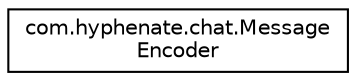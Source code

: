 digraph "类继承关系图"
{
  edge [fontname="Helvetica",fontsize="10",labelfontname="Helvetica",labelfontsize="10"];
  node [fontname="Helvetica",fontsize="10",shape=record];
  rankdir="LR";
  Node1 [label="com.hyphenate.chat.Message\lEncoder",height=0.2,width=0.4,color="black", fillcolor="white", style="filled",URL="$classcom_1_1hyphenate_1_1chat_1_1MessageEncoder.html"];
}
